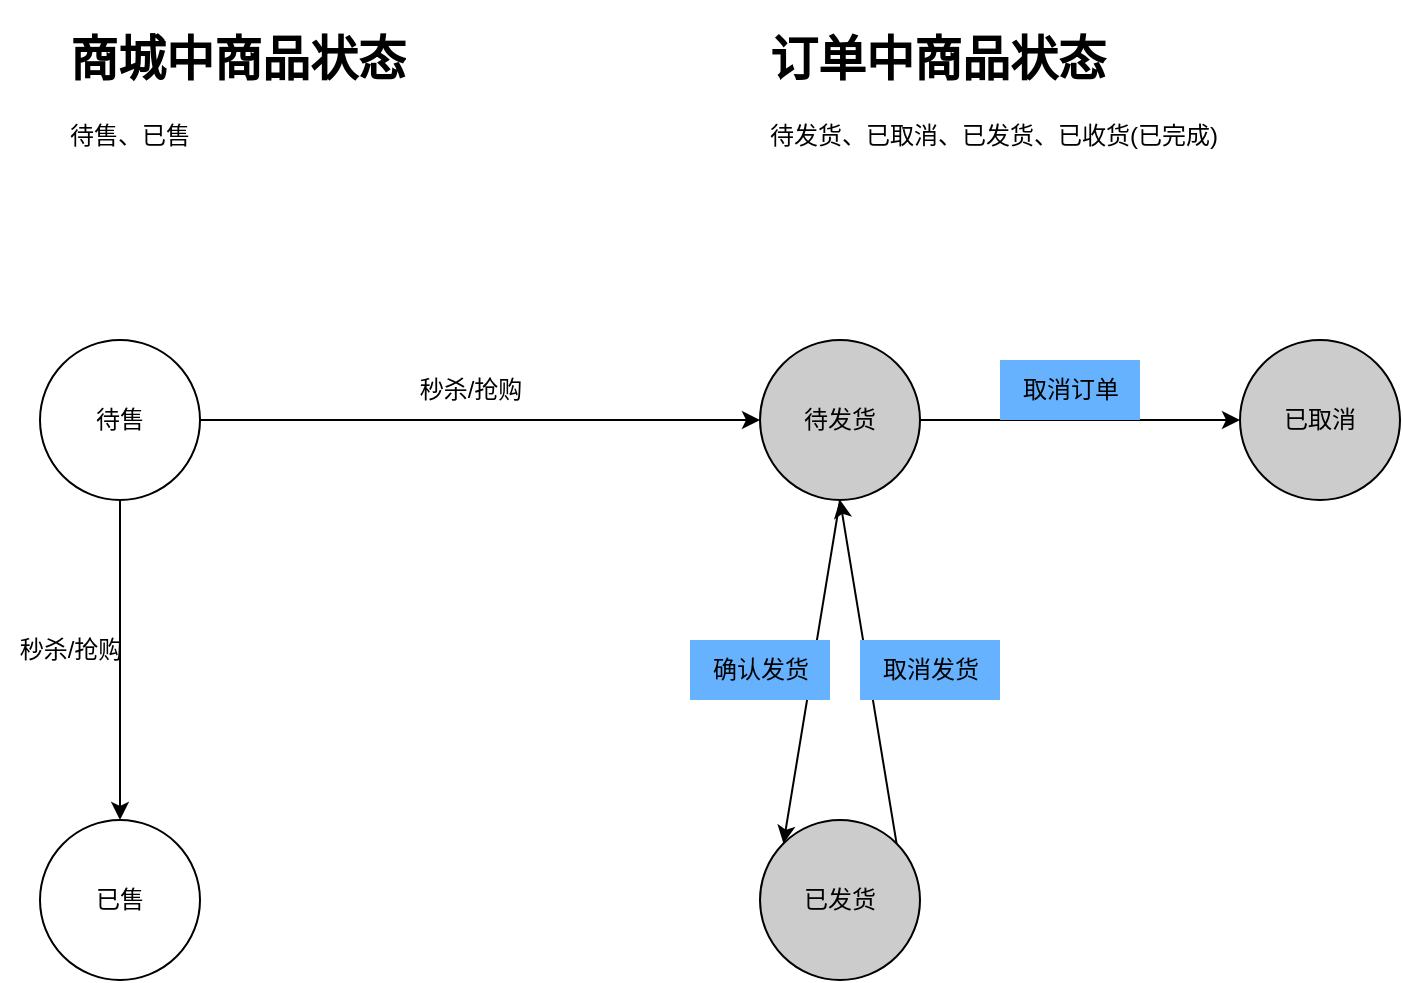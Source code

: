 <mxfile version="20.1.1" type="github">
  <diagram id="ignqKVuEJ_-YDk-l3djZ" name="Page-1">
    <mxGraphModel dx="1422" dy="914" grid="1" gridSize="10" guides="1" tooltips="1" connect="1" arrows="1" fold="1" page="1" pageScale="1" pageWidth="827" pageHeight="1169" math="0" shadow="0">
      <root>
        <mxCell id="0" />
        <mxCell id="1" parent="0" />
        <mxCell id="Z5SLOuipNdUwfTJCunS6-4" value="&lt;h1&gt;订单中商品状态&lt;/h1&gt;&lt;p&gt;待发货、已取消、已发货、已收货(已完成)&lt;/p&gt;" style="text;html=1;strokeColor=none;fillColor=none;spacing=5;spacingTop=-20;whiteSpace=wrap;overflow=hidden;rounded=0;" parent="1" vertex="1">
          <mxGeometry x="430" y="120" width="260" height="80" as="geometry" />
        </mxCell>
        <mxCell id="Z5SLOuipNdUwfTJCunS6-17" style="edgeStyle=none;rounded=0;orthogonalLoop=1;jettySize=auto;html=1;exitX=1;exitY=0.5;exitDx=0;exitDy=0;" parent="1" source="Z5SLOuipNdUwfTJCunS6-5" target="Z5SLOuipNdUwfTJCunS6-6" edge="1">
          <mxGeometry relative="1" as="geometry" />
        </mxCell>
        <mxCell id="Z5SLOuipNdUwfTJCunS6-22" style="rounded=0;orthogonalLoop=1;jettySize=auto;html=1;exitX=0.5;exitY=1;exitDx=0;exitDy=0;entryX=0;entryY=0;entryDx=0;entryDy=0;" parent="1" source="Z5SLOuipNdUwfTJCunS6-5" target="Z5SLOuipNdUwfTJCunS6-7" edge="1">
          <mxGeometry relative="1" as="geometry" />
        </mxCell>
        <mxCell id="Z5SLOuipNdUwfTJCunS6-5" value="待发货" style="ellipse;whiteSpace=wrap;html=1;aspect=fixed;fillColor=#CCCCCC;" parent="1" vertex="1">
          <mxGeometry x="430" y="280" width="80" height="80" as="geometry" />
        </mxCell>
        <mxCell id="Z5SLOuipNdUwfTJCunS6-6" value="已取消" style="ellipse;whiteSpace=wrap;html=1;aspect=fixed;fillColor=#CCCCCC;" parent="1" vertex="1">
          <mxGeometry x="670" y="280" width="80" height="80" as="geometry" />
        </mxCell>
        <mxCell id="Z5SLOuipNdUwfTJCunS6-23" style="edgeStyle=none;rounded=0;orthogonalLoop=1;jettySize=auto;html=1;exitX=1;exitY=0;exitDx=0;exitDy=0;entryX=0.5;entryY=1;entryDx=0;entryDy=0;" parent="1" source="Z5SLOuipNdUwfTJCunS6-7" target="Z5SLOuipNdUwfTJCunS6-5" edge="1">
          <mxGeometry relative="1" as="geometry" />
        </mxCell>
        <mxCell id="Z5SLOuipNdUwfTJCunS6-7" value="已发货" style="ellipse;whiteSpace=wrap;html=1;aspect=fixed;fillColor=#CCCCCC;" parent="1" vertex="1">
          <mxGeometry x="430" y="520" width="80" height="80" as="geometry" />
        </mxCell>
        <mxCell id="Z5SLOuipNdUwfTJCunS6-12" style="edgeStyle=none;rounded=0;orthogonalLoop=1;jettySize=auto;html=1;exitX=1;exitY=0.5;exitDx=0;exitDy=0;entryX=0;entryY=0.5;entryDx=0;entryDy=0;" parent="1" source="Z5SLOuipNdUwfTJCunS6-9" target="Z5SLOuipNdUwfTJCunS6-5" edge="1">
          <mxGeometry relative="1" as="geometry" />
        </mxCell>
        <mxCell id="Z5SLOuipNdUwfTJCunS6-15" style="edgeStyle=none;rounded=0;orthogonalLoop=1;jettySize=auto;html=1;exitX=0.5;exitY=1;exitDx=0;exitDy=0;entryX=0.5;entryY=0;entryDx=0;entryDy=0;" parent="1" source="Z5SLOuipNdUwfTJCunS6-9" target="Z5SLOuipNdUwfTJCunS6-14" edge="1">
          <mxGeometry relative="1" as="geometry" />
        </mxCell>
        <mxCell id="Z5SLOuipNdUwfTJCunS6-9" value="待售" style="ellipse;whiteSpace=wrap;html=1;aspect=fixed;fillColor=#FFFFFF;" parent="1" vertex="1">
          <mxGeometry x="70" y="280" width="80" height="80" as="geometry" />
        </mxCell>
        <mxCell id="Z5SLOuipNdUwfTJCunS6-11" value="秒杀/抢购" style="text;html=1;align=center;verticalAlign=middle;resizable=0;points=[];autosize=1;strokeColor=none;fillColor=none;" parent="1" vertex="1">
          <mxGeometry x="250" y="290" width="70" height="30" as="geometry" />
        </mxCell>
        <mxCell id="Z5SLOuipNdUwfTJCunS6-13" value="&lt;h1&gt;商城中商品状态&lt;/h1&gt;&lt;p&gt;&lt;span style=&quot;text-align: center;&quot;&gt;待售、已售&lt;/span&gt;&lt;/p&gt;" style="text;html=1;strokeColor=none;fillColor=none;spacing=5;spacingTop=-20;whiteSpace=wrap;overflow=hidden;rounded=0;" parent="1" vertex="1">
          <mxGeometry x="80" y="120" width="180" height="80" as="geometry" />
        </mxCell>
        <mxCell id="Z5SLOuipNdUwfTJCunS6-14" value="已售" style="ellipse;whiteSpace=wrap;html=1;aspect=fixed;fillColor=#FFFFFF;" parent="1" vertex="1">
          <mxGeometry x="70" y="520" width="80" height="80" as="geometry" />
        </mxCell>
        <mxCell id="Z5SLOuipNdUwfTJCunS6-16" value="秒杀/抢购" style="text;html=1;align=center;verticalAlign=middle;resizable=0;points=[];autosize=1;strokeColor=none;fillColor=none;" parent="1" vertex="1">
          <mxGeometry x="50" y="420" width="70" height="30" as="geometry" />
        </mxCell>
        <mxCell id="Z5SLOuipNdUwfTJCunS6-18" value="取消订单" style="text;html=1;align=center;verticalAlign=middle;resizable=0;points=[];autosize=1;strokeColor=none;fillColor=#66B2FF;" parent="1" vertex="1">
          <mxGeometry x="550" y="290" width="70" height="30" as="geometry" />
        </mxCell>
        <mxCell id="Z5SLOuipNdUwfTJCunS6-20" value="确认发货" style="text;html=1;align=center;verticalAlign=middle;resizable=0;points=[];autosize=1;strokeColor=none;fillColor=#66B2FF;" parent="1" vertex="1">
          <mxGeometry x="395" y="430" width="70" height="30" as="geometry" />
        </mxCell>
        <mxCell id="Z5SLOuipNdUwfTJCunS6-24" value="取消发货" style="text;html=1;align=center;verticalAlign=middle;resizable=0;points=[];autosize=1;strokeColor=none;fillColor=#66B2FF;" parent="1" vertex="1">
          <mxGeometry x="480" y="430" width="70" height="30" as="geometry" />
        </mxCell>
      </root>
    </mxGraphModel>
  </diagram>
</mxfile>
